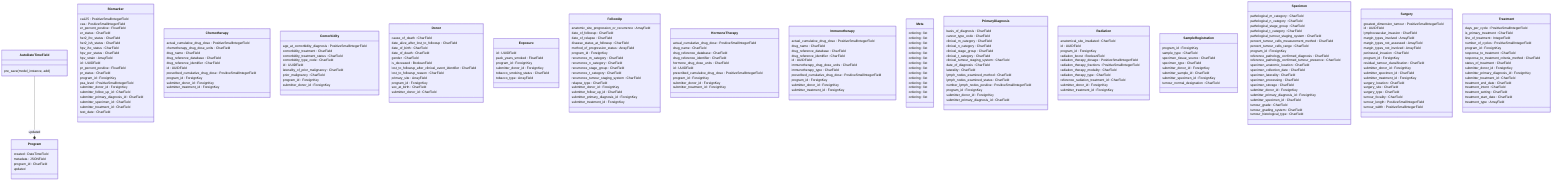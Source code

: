 classDiagram
  class AutoDateTimeField {
    pre_save(model_instance, add)
  }
  class Biomarker {
    ca125 : PositiveSmallIntegerField
    cea : PositiveSmallIntegerField
    er_percent_positive : FloatField
    er_status : CharField
    her2_ihc_status : CharField
    her2_ish_status : CharField
    hpv_ihc_status : CharField
    hpv_pcr_status : CharField
    hpv_strain : ArrayField
    id : UUIDField
    pr_percent_positive : FloatField
    pr_status : CharField
    program_id : ForeignKey
    psa_level : PositiveSmallIntegerField
    submitter_donor_id : ForeignKey
    submitter_follow_up_id : CharField
    submitter_primary_diagnosis_id : CharField
    submitter_specimen_id : CharField
    submitter_treatment_id : CharField
    test_date : CharField
  }
  class Chemotherapy {
    actual_cumulative_drug_dose : PositiveSmallIntegerField
    chemotherapy_drug_dose_units : CharField
    drug_name : CharField
    drug_reference_database : CharField
    drug_reference_identifier : CharField
    id : UUIDField
    prescribed_cumulative_drug_dose : PositiveSmallIntegerField
    program_id : ForeignKey
    submitter_donor_id : ForeignKey
    submitter_treatment_id : ForeignKey
  }
  class Comorbidity {
    age_at_comorbidity_diagnosis : PositiveSmallIntegerField
    comorbidity_treatment : CharField
    comorbidity_treatment_status : CharField
    comorbidity_type_code : CharField
    id : UUIDField
    laterality_of_prior_malignancy : CharField
    prior_malignancy : CharField
    program_id : ForeignKey
    submitter_donor_id : ForeignKey
  }
  class Donor {
    cause_of_death : CharField
    date_alive_after_lost_to_followup : CharField
    date_of_birth : CharField
    date_of_death : CharField
    gender : CharField
    is_deceased : BooleanField
    lost_to_followup_after_clinical_event_identifier : CharField
    lost_to_followup_reason : CharField
    primary_site : ArrayField
    program_id : ForeignKey
    sex_at_birth : CharField
    submitter_donor_id : CharField
  }
  class Exposure {
    id : UUIDField
    pack_years_smoked : FloatField
    program_id : ForeignKey
    submitter_donor_id : ForeignKey
    tobacco_smoking_status : CharField
    tobacco_type : ArrayField
  }
  class FollowUp {
    anatomic_site_progression_or_recurrence : ArrayField
    date_of_followup : CharField
    date_of_relapse : CharField
    disease_status_at_followup : CharField
    method_of_progression_status : ArrayField
    program_id : ForeignKey
    recurrence_m_category : CharField
    recurrence_n_category : CharField
    recurrence_stage_group : CharField
    recurrence_t_category : CharField
    recurrence_tumour_staging_system : CharField
    relapse_type : CharField
    submitter_donor_id : ForeignKey
    submitter_follow_up_id : CharField
    submitter_primary_diagnosis_id : ForeignKey
    submitter_treatment_id : ForeignKey
  }
  class HormoneTherapy {
    actual_cumulative_drug_dose : PositiveSmallIntegerField
    drug_name : CharField
    drug_reference_database : CharField
    drug_reference_identifier : CharField
    hormone_drug_dose_units : CharField
    id : UUIDField
    prescribed_cumulative_drug_dose : PositiveSmallIntegerField
    program_id : ForeignKey
    submitter_donor_id : ForeignKey
    submitter_treatment_id : ForeignKey
  }
  class Immunotherapy {
    actual_cumulative_drug_dose : PositiveSmallIntegerField
    drug_name : CharField
    drug_reference_database : CharField
    drug_reference_identifier : CharField
    id : UUIDField
    immunotherapy_drug_dose_units : CharField
    immunotherapy_type : CharField
    prescribed_cumulative_drug_dose : PositiveSmallIntegerField
    program_id : ForeignKey
    submitter_donor_id : ForeignKey
    submitter_treatment_id : ForeignKey
  }
  class Meta {
    ordering : list
  }
  class Meta {
    ordering : list
  }
  class Meta {
    ordering : list
  }
  class Meta {
    ordering : list
  }
  class Meta {
    ordering : list
  }
  class Meta {
    ordering : list
  }
  class Meta {
    ordering : list
  }
  class Meta {
    ordering : list
  }
  class Meta {
    ordering : list
  }
  class Meta {
    ordering : list
  }
  class Meta {
    ordering : list
  }
  class Meta {
    ordering : list
  }
  class Meta {
    ordering : list
  }
  class Meta {
    ordering : list
  }
  class PrimaryDiagnosis {
    basis_of_diagnosis : CharField
    cancer_type_code : CharField
    clinical_m_category : CharField
    clinical_n_category : CharField
    clinical_stage_group : CharField
    clinical_t_category : CharField
    clinical_tumour_staging_system : CharField
    date_of_diagnosis : CharField
    laterality : CharField
    lymph_nodes_examined_method : CharField
    lymph_nodes_examined_status : CharField
    number_lymph_nodes_positive : PositiveSmallIntegerField
    program_id : ForeignKey
    submitter_donor_id : ForeignKey
    submitter_primary_diagnosis_id : CharField
  }
  class Program {
    created : DateTimeField
    metadata : JSONField
    program_id : CharField
    updated
  }
  class Radiation {
    anatomical_site_irradiated : CharField
    id : UUIDField
    program_id : ForeignKey
    radiation_boost : BooleanField
    radiation_therapy_dosage : PositiveSmallIntegerField
    radiation_therapy_fractions : PositiveSmallIntegerField
    radiation_therapy_modality : CharField
    radiation_therapy_type : CharField
    reference_radiation_treatment_id : CharField
    submitter_donor_id : ForeignKey
    submitter_treatment_id : ForeignKey
  }
  class SampleRegistration {
    program_id : ForeignKey
    sample_type : CharField
    specimen_tissue_source : CharField
    specimen_type : CharField
    submitter_donor_id : ForeignKey
    submitter_sample_id : CharField
    submitter_specimen_id : ForeignKey
    tumour_normal_designation : CharField
  }
  class Specimen {
    pathological_m_category : CharField
    pathological_n_category : CharField
    pathological_stage_group : CharField
    pathological_t_category : CharField
    pathological_tumour_staging_system : CharField
    percent_tumour_cells_measurement_method : CharField
    percent_tumour_cells_range : CharField
    program_id : ForeignKey
    reference_pathology_confirmed_diagnosis : CharField
    reference_pathology_confirmed_tumour_presence : CharField
    specimen_anatomic_location : CharField
    specimen_collection_date : CharField
    specimen_laterality : CharField
    specimen_processing : CharField
    specimen_storage : CharField
    submitter_donor_id : ForeignKey
    submitter_primary_diagnosis_id : ForeignKey
    submitter_specimen_id : CharField
    tumour_grade : CharField
    tumour_grading_system : CharField
    tumour_histological_type : CharField
  }
  class Surgery {
    greatest_dimension_tumour : PositiveSmallIntegerField
    id : UUIDField
    lymphovascular_invasion : CharField
    margin_types_involved : ArrayField
    margin_types_not_assessed : ArrayField
    margin_types_not_involved : ArrayField
    perineural_invasion : CharField
    program_id : ForeignKey
    residual_tumour_classification : CharField
    submitter_donor_id : ForeignKey
    submitter_specimen_id : CharField
    submitter_treatment_id : ForeignKey
    surgery_location : CharField
    surgery_site : CharField
    surgery_type : CharField
    tumour_focality : CharField
    tumour_length : PositiveSmallIntegerField
    tumour_width : PositiveSmallIntegerField
  }
  class Treatment {
    days_per_cycle : PositiveSmallIntegerField
    is_primary_treatment : CharField
    line_of_treatment : IntegerField
    number_of_cycles : PositiveSmallIntegerField
    program_id : ForeignKey
    response_to_treatment : CharField
    response_to_treatment_criteria_method : CharField
    status_of_treatment : CharField
    submitter_donor_id : ForeignKey
    submitter_primary_diagnosis_id : ForeignKey
    submitter_treatment_id : CharField
    treatment_end_date : CharField
    treatment_intent : CharField
    treatment_setting : CharField
    treatment_start_date : CharField
    treatment_type : ArrayField
  }
  AutoDateTimeField --* Program : updated